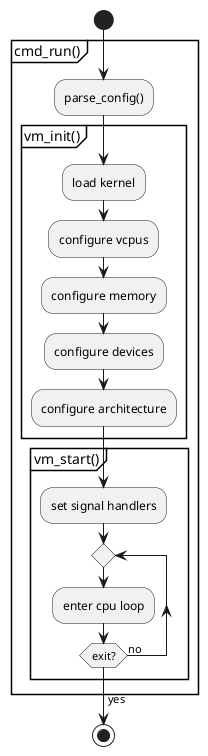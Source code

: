 @startuml
start
partition cmd_run() {
	:parse_config();
	partition vm_init() {
		:load kernel;
		:configure vcpus;
		:configure memory;
		:configure devices;
		:configure architecture;
	}

	partition vm_start() {
		:set signal handlers;
		repeat
			:enter cpu loop;
		repeat while (exit?) is (no)
		->yes;
	}
}
stop
@enduml
